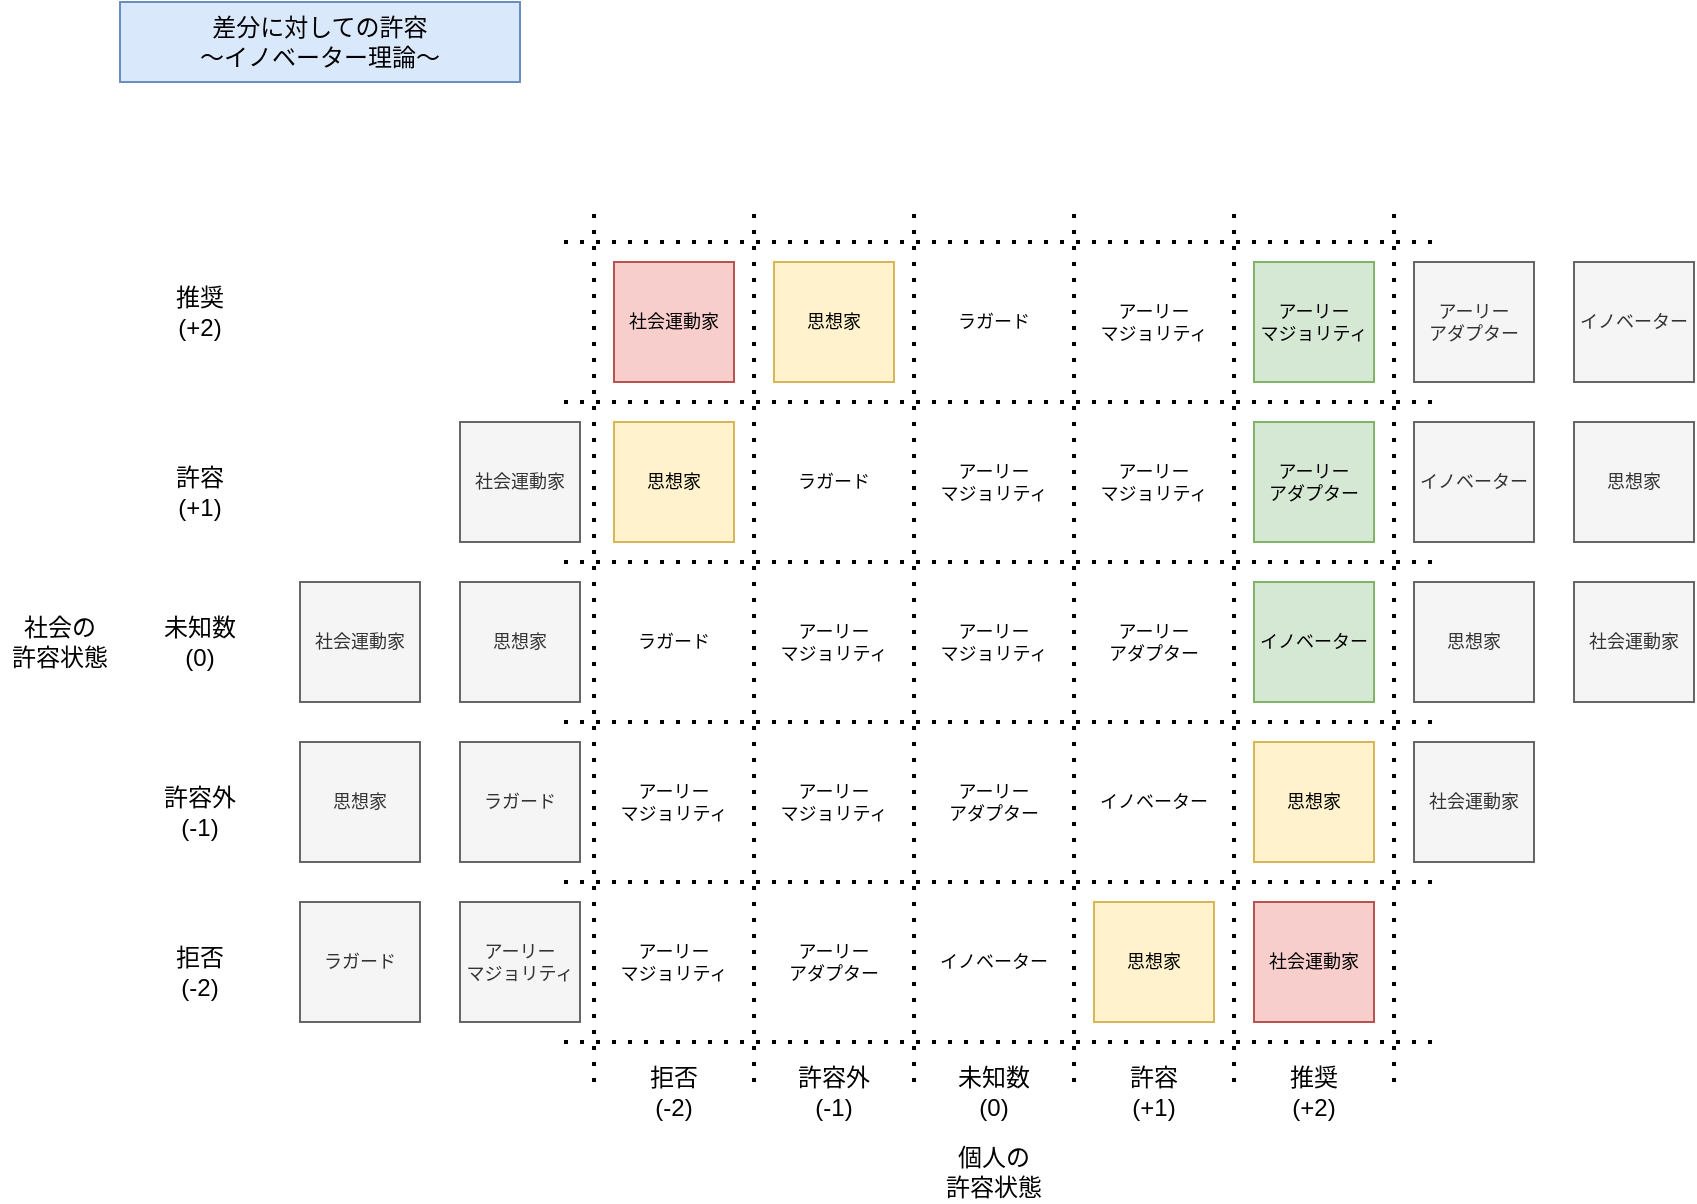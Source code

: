 <mxfile version="27.1.4">
  <diagram name="ページ1" id="kL-LR7i6_pVcXipzNAIo">
    <mxGraphModel dx="1182" dy="1026" grid="1" gridSize="10" guides="1" tooltips="1" connect="1" arrows="1" fold="1" page="1" pageScale="1" pageWidth="1169" pageHeight="827" math="0" shadow="0">
      <root>
        <mxCell id="0" />
        <mxCell id="1" parent="0" />
        <mxCell id="QQLQETNSgTJX-q5ma2Hl-1" value="差分に対しての許容&lt;div&gt;～イノベーター理論～&lt;/div&gt;" style="text;html=1;align=center;verticalAlign=middle;whiteSpace=wrap;rounded=0;fillColor=#dae8fc;strokeColor=#6c8ebf;" vertex="1" parent="1">
          <mxGeometry x="80" y="40" width="200" height="40" as="geometry" />
        </mxCell>
        <mxCell id="QQLQETNSgTJX-q5ma2Hl-2" value="" style="endArrow=none;dashed=1;html=1;dashPattern=1 3;strokeWidth=2;rounded=0;" edge="1" parent="1">
          <mxGeometry width="50" height="50" relative="1" as="geometry">
            <mxPoint x="302" y="400" as="sourcePoint" />
            <mxPoint x="742" y="400" as="targetPoint" />
          </mxGeometry>
        </mxCell>
        <mxCell id="QQLQETNSgTJX-q5ma2Hl-3" value="イノベーター" style="text;html=1;align=center;verticalAlign=middle;whiteSpace=wrap;rounded=0;fontSize=9;fillColor=#d5e8d4;strokeColor=#82b366;" vertex="1" parent="1">
          <mxGeometry x="647" y="330" width="60" height="60" as="geometry" />
        </mxCell>
        <mxCell id="QQLQETNSgTJX-q5ma2Hl-4" value="" style="endArrow=none;dashed=1;html=1;dashPattern=1 3;strokeWidth=2;rounded=0;" edge="1" parent="1">
          <mxGeometry width="50" height="50" relative="1" as="geometry">
            <mxPoint x="477" y="580" as="sourcePoint" />
            <mxPoint x="477" y="140" as="targetPoint" />
          </mxGeometry>
        </mxCell>
        <mxCell id="QQLQETNSgTJX-q5ma2Hl-5" value="" style="endArrow=none;dashed=1;html=1;dashPattern=1 3;strokeWidth=2;rounded=0;" edge="1" parent="1">
          <mxGeometry width="50" height="50" relative="1" as="geometry">
            <mxPoint x="302" y="320" as="sourcePoint" />
            <mxPoint x="742" y="320" as="targetPoint" />
          </mxGeometry>
        </mxCell>
        <mxCell id="QQLQETNSgTJX-q5ma2Hl-6" value="" style="endArrow=none;dashed=1;html=1;dashPattern=1 3;strokeWidth=2;rounded=0;" edge="1" parent="1">
          <mxGeometry width="50" height="50" relative="1" as="geometry">
            <mxPoint x="302" y="240" as="sourcePoint" />
            <mxPoint x="742" y="240" as="targetPoint" />
          </mxGeometry>
        </mxCell>
        <mxCell id="QQLQETNSgTJX-q5ma2Hl-7" value="" style="endArrow=none;dashed=1;html=1;dashPattern=1 3;strokeWidth=2;rounded=0;" edge="1" parent="1">
          <mxGeometry width="50" height="50" relative="1" as="geometry">
            <mxPoint x="302" y="160" as="sourcePoint" />
            <mxPoint x="742" y="160" as="targetPoint" />
          </mxGeometry>
        </mxCell>
        <mxCell id="QQLQETNSgTJX-q5ma2Hl-8" value="" style="endArrow=none;dashed=1;html=1;dashPattern=1 3;strokeWidth=2;rounded=0;" edge="1" parent="1">
          <mxGeometry width="50" height="50" relative="1" as="geometry">
            <mxPoint x="302" y="480" as="sourcePoint" />
            <mxPoint x="742" y="480" as="targetPoint" />
          </mxGeometry>
        </mxCell>
        <mxCell id="QQLQETNSgTJX-q5ma2Hl-9" value="" style="endArrow=none;dashed=1;html=1;dashPattern=1 3;strokeWidth=2;rounded=0;" edge="1" parent="1">
          <mxGeometry width="50" height="50" relative="1" as="geometry">
            <mxPoint x="302" y="560" as="sourcePoint" />
            <mxPoint x="742" y="560" as="targetPoint" />
          </mxGeometry>
        </mxCell>
        <mxCell id="QQLQETNSgTJX-q5ma2Hl-11" value="" style="endArrow=none;dashed=1;html=1;dashPattern=1 3;strokeWidth=2;rounded=0;" edge="1" parent="1">
          <mxGeometry width="50" height="50" relative="1" as="geometry">
            <mxPoint x="397" y="580" as="sourcePoint" />
            <mxPoint x="397" y="140" as="targetPoint" />
          </mxGeometry>
        </mxCell>
        <mxCell id="QQLQETNSgTJX-q5ma2Hl-12" value="" style="endArrow=none;dashed=1;html=1;dashPattern=1 3;strokeWidth=2;rounded=0;" edge="1" parent="1">
          <mxGeometry width="50" height="50" relative="1" as="geometry">
            <mxPoint x="317" y="580" as="sourcePoint" />
            <mxPoint x="317" y="140" as="targetPoint" />
          </mxGeometry>
        </mxCell>
        <mxCell id="QQLQETNSgTJX-q5ma2Hl-13" value="" style="endArrow=none;dashed=1;html=1;dashPattern=1 3;strokeWidth=2;rounded=0;" edge="1" parent="1">
          <mxGeometry width="50" height="50" relative="1" as="geometry">
            <mxPoint x="557" y="580" as="sourcePoint" />
            <mxPoint x="557" y="140" as="targetPoint" />
          </mxGeometry>
        </mxCell>
        <mxCell id="QQLQETNSgTJX-q5ma2Hl-14" value="" style="endArrow=none;dashed=1;html=1;dashPattern=1 3;strokeWidth=2;rounded=0;" edge="1" parent="1">
          <mxGeometry width="50" height="50" relative="1" as="geometry">
            <mxPoint x="637" y="580" as="sourcePoint" />
            <mxPoint x="637" y="140" as="targetPoint" />
          </mxGeometry>
        </mxCell>
        <mxCell id="QQLQETNSgTJX-q5ma2Hl-15" value="" style="endArrow=none;dashed=1;html=1;dashPattern=1 3;strokeWidth=2;rounded=0;" edge="1" parent="1">
          <mxGeometry width="50" height="50" relative="1" as="geometry">
            <mxPoint x="717" y="580" as="sourcePoint" />
            <mxPoint x="717" y="140" as="targetPoint" />
          </mxGeometry>
        </mxCell>
        <mxCell id="QQLQETNSgTJX-q5ma2Hl-16" value="社会の&lt;div&gt;許容状態&lt;/div&gt;" style="text;html=1;align=center;verticalAlign=middle;whiteSpace=wrap;rounded=0;" vertex="1" parent="1">
          <mxGeometry x="20" y="345" width="60" height="30" as="geometry" />
        </mxCell>
        <mxCell id="QQLQETNSgTJX-q5ma2Hl-17" value="個人の&lt;div&gt;許容状態&lt;/div&gt;" style="text;html=1;align=center;verticalAlign=middle;whiteSpace=wrap;rounded=0;" vertex="1" parent="1">
          <mxGeometry x="487" y="610" width="60" height="30" as="geometry" />
        </mxCell>
        <mxCell id="QQLQETNSgTJX-q5ma2Hl-18" value="推奨&lt;div&gt;(+2)&lt;/div&gt;" style="text;html=1;align=center;verticalAlign=middle;whiteSpace=wrap;rounded=0;" vertex="1" parent="1">
          <mxGeometry x="647" y="570" width="60" height="30" as="geometry" />
        </mxCell>
        <mxCell id="QQLQETNSgTJX-q5ma2Hl-19" value="許容&lt;div&gt;(+1)&lt;/div&gt;" style="text;html=1;align=center;verticalAlign=middle;whiteSpace=wrap;rounded=0;" vertex="1" parent="1">
          <mxGeometry x="567" y="570" width="60" height="30" as="geometry" />
        </mxCell>
        <mxCell id="QQLQETNSgTJX-q5ma2Hl-20" value="未知数&lt;div&gt;(0)&lt;/div&gt;" style="text;html=1;align=center;verticalAlign=middle;whiteSpace=wrap;rounded=0;" vertex="1" parent="1">
          <mxGeometry x="487" y="570" width="60" height="30" as="geometry" />
        </mxCell>
        <mxCell id="QQLQETNSgTJX-q5ma2Hl-21" value="許容外&lt;div&gt;(-1)&lt;/div&gt;" style="text;html=1;align=center;verticalAlign=middle;whiteSpace=wrap;rounded=0;" vertex="1" parent="1">
          <mxGeometry x="407" y="570" width="60" height="30" as="geometry" />
        </mxCell>
        <mxCell id="QQLQETNSgTJX-q5ma2Hl-22" value="拒否&lt;div&gt;(-2)&lt;/div&gt;" style="text;html=1;align=center;verticalAlign=middle;whiteSpace=wrap;rounded=0;" vertex="1" parent="1">
          <mxGeometry x="327" y="570" width="60" height="30" as="geometry" />
        </mxCell>
        <mxCell id="QQLQETNSgTJX-q5ma2Hl-23" value="アーリー&lt;div&gt;アダプター&lt;/div&gt;" style="text;html=1;align=center;verticalAlign=middle;whiteSpace=wrap;rounded=0;fontSize=9;" vertex="1" parent="1">
          <mxGeometry x="567" y="330" width="60" height="60" as="geometry" />
        </mxCell>
        <mxCell id="QQLQETNSgTJX-q5ma2Hl-24" value="アーリー&lt;br&gt;&lt;div&gt;マジョリティ&lt;/div&gt;" style="text;html=1;align=center;verticalAlign=middle;whiteSpace=wrap;rounded=0;fontSize=9;" vertex="1" parent="1">
          <mxGeometry x="487" y="330" width="60" height="60" as="geometry" />
        </mxCell>
        <mxCell id="QQLQETNSgTJX-q5ma2Hl-25" value="アーリー&lt;br&gt;&lt;div&gt;マジョリティ&lt;/div&gt;" style="text;html=1;align=center;verticalAlign=middle;whiteSpace=wrap;rounded=0;fontSize=9;" vertex="1" parent="1">
          <mxGeometry x="407" y="330" width="60" height="60" as="geometry" />
        </mxCell>
        <mxCell id="QQLQETNSgTJX-q5ma2Hl-26" value="拒否&lt;div&gt;(-2)&lt;/div&gt;" style="text;html=1;align=center;verticalAlign=middle;whiteSpace=wrap;rounded=0;" vertex="1" parent="1">
          <mxGeometry x="90" y="510" width="60" height="30" as="geometry" />
        </mxCell>
        <mxCell id="QQLQETNSgTJX-q5ma2Hl-27" value="許容外&lt;div&gt;(-1)&lt;/div&gt;" style="text;html=1;align=center;verticalAlign=middle;whiteSpace=wrap;rounded=0;" vertex="1" parent="1">
          <mxGeometry x="90" y="430" width="60" height="30" as="geometry" />
        </mxCell>
        <mxCell id="QQLQETNSgTJX-q5ma2Hl-28" value="未知数&lt;div&gt;(0)&lt;/div&gt;" style="text;html=1;align=center;verticalAlign=middle;whiteSpace=wrap;rounded=0;" vertex="1" parent="1">
          <mxGeometry x="90" y="345" width="60" height="30" as="geometry" />
        </mxCell>
        <mxCell id="QQLQETNSgTJX-q5ma2Hl-29" value="許容&lt;div&gt;(+1)&lt;/div&gt;" style="text;html=1;align=center;verticalAlign=middle;whiteSpace=wrap;rounded=0;" vertex="1" parent="1">
          <mxGeometry x="90" y="270" width="60" height="30" as="geometry" />
        </mxCell>
        <mxCell id="QQLQETNSgTJX-q5ma2Hl-30" value="推奨&lt;div&gt;(+2)&lt;/div&gt;" style="text;html=1;align=center;verticalAlign=middle;whiteSpace=wrap;rounded=0;" vertex="1" parent="1">
          <mxGeometry x="90" y="180" width="60" height="30" as="geometry" />
        </mxCell>
        <mxCell id="QQLQETNSgTJX-q5ma2Hl-31" value="ラガード" style="text;html=1;align=center;verticalAlign=middle;whiteSpace=wrap;rounded=0;fontSize=9;" vertex="1" parent="1">
          <mxGeometry x="327" y="330" width="60" height="60" as="geometry" />
        </mxCell>
        <mxCell id="QQLQETNSgTJX-q5ma2Hl-32" value="アーリー&lt;div&gt;アダプター&lt;/div&gt;" style="text;html=1;align=center;verticalAlign=middle;whiteSpace=wrap;rounded=0;fontSize=9;fillColor=#d5e8d4;strokeColor=#82b366;" vertex="1" parent="1">
          <mxGeometry x="647" y="250" width="60" height="60" as="geometry" />
        </mxCell>
        <mxCell id="QQLQETNSgTJX-q5ma2Hl-33" value="アーリー&lt;br&gt;&lt;div&gt;マジョリティ&lt;/div&gt;" style="text;html=1;align=center;verticalAlign=middle;whiteSpace=wrap;rounded=0;fontSize=9;" vertex="1" parent="1">
          <mxGeometry x="567" y="250" width="60" height="60" as="geometry" />
        </mxCell>
        <mxCell id="QQLQETNSgTJX-q5ma2Hl-34" value="アーリー&lt;br&gt;&lt;div&gt;マジョリティ&lt;/div&gt;" style="text;html=1;align=center;verticalAlign=middle;whiteSpace=wrap;rounded=0;fontSize=9;" vertex="1" parent="1">
          <mxGeometry x="487" y="250" width="60" height="60" as="geometry" />
        </mxCell>
        <mxCell id="QQLQETNSgTJX-q5ma2Hl-35" value="ラガード" style="text;html=1;align=center;verticalAlign=middle;whiteSpace=wrap;rounded=0;fontSize=9;" vertex="1" parent="1">
          <mxGeometry x="407" y="250" width="60" height="60" as="geometry" />
        </mxCell>
        <mxCell id="QQLQETNSgTJX-q5ma2Hl-36" value="イノベーター" style="text;html=1;align=center;verticalAlign=middle;whiteSpace=wrap;rounded=0;fontSize=9;fillColor=#f5f5f5;fontColor=#333333;strokeColor=#666666;" vertex="1" parent="1">
          <mxGeometry x="807" y="170" width="60" height="60" as="geometry" />
        </mxCell>
        <mxCell id="QQLQETNSgTJX-q5ma2Hl-37" value="思想家" style="text;html=1;align=center;verticalAlign=middle;whiteSpace=wrap;rounded=0;fontSize=9;fillColor=#fff2cc;strokeColor=#d6b656;" vertex="1" parent="1">
          <mxGeometry x="327" y="250" width="60" height="60" as="geometry" />
        </mxCell>
        <mxCell id="QQLQETNSgTJX-q5ma2Hl-38" value="思想家" style="text;html=1;align=center;verticalAlign=middle;whiteSpace=wrap;rounded=0;fontSize=9;fillColor=#fff2cc;strokeColor=#d6b656;" vertex="1" parent="1">
          <mxGeometry x="407" y="170" width="60" height="60" as="geometry" />
        </mxCell>
        <mxCell id="QQLQETNSgTJX-q5ma2Hl-39" value="アーリー&lt;br&gt;&lt;div&gt;マジョリティ&lt;/div&gt;" style="text;html=1;align=center;verticalAlign=middle;whiteSpace=wrap;rounded=0;fontSize=9;fillColor=#d5e8d4;strokeColor=#82b366;" vertex="1" parent="1">
          <mxGeometry x="647" y="170" width="60" height="60" as="geometry" />
        </mxCell>
        <mxCell id="QQLQETNSgTJX-q5ma2Hl-40" value="アーリー&lt;br&gt;&lt;div&gt;マジョリティ&lt;/div&gt;" style="text;html=1;align=center;verticalAlign=middle;whiteSpace=wrap;rounded=0;fontSize=9;" vertex="1" parent="1">
          <mxGeometry x="567" y="170" width="60" height="60" as="geometry" />
        </mxCell>
        <mxCell id="QQLQETNSgTJX-q5ma2Hl-41" value="ラガード" style="text;html=1;align=center;verticalAlign=middle;whiteSpace=wrap;rounded=0;fontSize=9;" vertex="1" parent="1">
          <mxGeometry x="487" y="170" width="60" height="60" as="geometry" />
        </mxCell>
        <mxCell id="QQLQETNSgTJX-q5ma2Hl-42" value="アーリー&lt;div&gt;アダプター&lt;/div&gt;" style="text;html=1;align=center;verticalAlign=middle;whiteSpace=wrap;rounded=0;fontSize=9;fillColor=#f5f5f5;fontColor=#333333;strokeColor=#666666;" vertex="1" parent="1">
          <mxGeometry x="727" y="170" width="60" height="60" as="geometry" />
        </mxCell>
        <mxCell id="QQLQETNSgTJX-q5ma2Hl-45" value="社会運動家" style="text;html=1;align=center;verticalAlign=middle;whiteSpace=wrap;rounded=0;fontSize=9;fillColor=#f8cecc;strokeColor=#b85450;" vertex="1" parent="1">
          <mxGeometry x="327" y="170" width="60" height="60" as="geometry" />
        </mxCell>
        <mxCell id="QQLQETNSgTJX-q5ma2Hl-46" value="イノベーター" style="text;html=1;align=center;verticalAlign=middle;whiteSpace=wrap;rounded=0;fontSize=9;" vertex="1" parent="1">
          <mxGeometry x="567" y="410" width="60" height="60" as="geometry" />
        </mxCell>
        <mxCell id="QQLQETNSgTJX-q5ma2Hl-47" value="アーリー&lt;div&gt;アダプター&lt;/div&gt;" style="text;html=1;align=center;verticalAlign=middle;whiteSpace=wrap;rounded=0;fontSize=9;" vertex="1" parent="1">
          <mxGeometry x="487" y="410" width="60" height="60" as="geometry" />
        </mxCell>
        <mxCell id="QQLQETNSgTJX-q5ma2Hl-48" value="アーリー&lt;br&gt;&lt;div&gt;マジョリティ&lt;/div&gt;" style="text;html=1;align=center;verticalAlign=middle;whiteSpace=wrap;rounded=0;fontSize=9;" vertex="1" parent="1">
          <mxGeometry x="407" y="410" width="60" height="60" as="geometry" />
        </mxCell>
        <mxCell id="QQLQETNSgTJX-q5ma2Hl-49" value="アーリー&lt;br&gt;&lt;div&gt;マジョリティ&lt;/div&gt;" style="text;html=1;align=center;verticalAlign=middle;whiteSpace=wrap;rounded=0;fontSize=9;" vertex="1" parent="1">
          <mxGeometry x="327" y="410" width="60" height="60" as="geometry" />
        </mxCell>
        <mxCell id="QQLQETNSgTJX-q5ma2Hl-50" value="思想家" style="text;html=1;align=center;verticalAlign=middle;whiteSpace=wrap;rounded=0;fontSize=9;fillColor=#fff2cc;strokeColor=#d6b656;" vertex="1" parent="1">
          <mxGeometry x="647" y="410" width="60" height="60" as="geometry" />
        </mxCell>
        <mxCell id="QQLQETNSgTJX-q5ma2Hl-51" value="思想家" style="text;html=1;align=center;verticalAlign=middle;whiteSpace=wrap;rounded=0;fontSize=9;fillColor=#fff2cc;strokeColor=#d6b656;" vertex="1" parent="1">
          <mxGeometry x="567" y="490" width="60" height="60" as="geometry" />
        </mxCell>
        <mxCell id="QQLQETNSgTJX-q5ma2Hl-52" value="社会運動家" style="text;html=1;align=center;verticalAlign=middle;whiteSpace=wrap;rounded=0;fontSize=9;fillColor=#f8cecc;strokeColor=#b85450;" vertex="1" parent="1">
          <mxGeometry x="647" y="490" width="60" height="60" as="geometry" />
        </mxCell>
        <mxCell id="QQLQETNSgTJX-q5ma2Hl-53" value="思想家" style="text;html=1;align=center;verticalAlign=middle;whiteSpace=wrap;rounded=0;fontSize=9;fillColor=#f5f5f5;strokeColor=#666666;fontColor=#333333;" vertex="1" parent="1">
          <mxGeometry x="727" y="330" width="60" height="60" as="geometry" />
        </mxCell>
        <mxCell id="QQLQETNSgTJX-q5ma2Hl-54" value="社会運動家" style="text;html=1;align=center;verticalAlign=middle;whiteSpace=wrap;rounded=0;fontSize=9;fillColor=#f5f5f5;strokeColor=#666666;fontColor=#333333;" vertex="1" parent="1">
          <mxGeometry x="727" y="410" width="60" height="60" as="geometry" />
        </mxCell>
        <mxCell id="QQLQETNSgTJX-q5ma2Hl-55" value="社会運動家" style="text;html=1;align=center;verticalAlign=middle;whiteSpace=wrap;rounded=0;fontSize=9;fillColor=#f5f5f5;strokeColor=#666666;fontColor=#333333;" vertex="1" parent="1">
          <mxGeometry x="807" y="330" width="60" height="60" as="geometry" />
        </mxCell>
        <mxCell id="QQLQETNSgTJX-q5ma2Hl-56" value="イノベーター" style="text;html=1;align=center;verticalAlign=middle;whiteSpace=wrap;rounded=0;fontSize=9;fillColor=#f5f5f5;fontColor=#333333;strokeColor=#666666;" vertex="1" parent="1">
          <mxGeometry x="727" y="250" width="60" height="60" as="geometry" />
        </mxCell>
        <mxCell id="QQLQETNSgTJX-q5ma2Hl-57" value="思想家" style="text;html=1;align=center;verticalAlign=middle;whiteSpace=wrap;rounded=0;fontSize=9;fillColor=#f5f5f5;strokeColor=#666666;fontColor=#333333;" vertex="1" parent="1">
          <mxGeometry x="807" y="250" width="60" height="60" as="geometry" />
        </mxCell>
        <mxCell id="QQLQETNSgTJX-q5ma2Hl-58" value="イノベーター" style="text;html=1;align=center;verticalAlign=middle;whiteSpace=wrap;rounded=0;fontSize=9;" vertex="1" parent="1">
          <mxGeometry x="487" y="490" width="60" height="60" as="geometry" />
        </mxCell>
        <mxCell id="QQLQETNSgTJX-q5ma2Hl-59" value="アーリー&lt;div&gt;アダプター&lt;/div&gt;" style="text;html=1;align=center;verticalAlign=middle;whiteSpace=wrap;rounded=0;fontSize=9;" vertex="1" parent="1">
          <mxGeometry x="407" y="490" width="60" height="60" as="geometry" />
        </mxCell>
        <mxCell id="QQLQETNSgTJX-q5ma2Hl-60" value="アーリー&lt;br&gt;&lt;div&gt;マジョリティ&lt;/div&gt;" style="text;html=1;align=center;verticalAlign=middle;whiteSpace=wrap;rounded=0;fontSize=9;" vertex="1" parent="1">
          <mxGeometry x="327" y="490" width="60" height="60" as="geometry" />
        </mxCell>
        <mxCell id="QQLQETNSgTJX-q5ma2Hl-61" value="思想家" style="text;html=1;align=center;verticalAlign=middle;whiteSpace=wrap;rounded=0;fontSize=9;fillColor=#f5f5f5;strokeColor=#666666;fontColor=#333333;" vertex="1" parent="1">
          <mxGeometry x="250" y="330" width="60" height="60" as="geometry" />
        </mxCell>
        <mxCell id="QQLQETNSgTJX-q5ma2Hl-62" value="社会運動家" style="text;html=1;align=center;verticalAlign=middle;whiteSpace=wrap;rounded=0;fontSize=9;fillColor=#f5f5f5;strokeColor=#666666;fontColor=#333333;" vertex="1" parent="1">
          <mxGeometry x="170" y="330" width="60" height="60" as="geometry" />
        </mxCell>
        <mxCell id="QQLQETNSgTJX-q5ma2Hl-63" value="社会運動家" style="text;html=1;align=center;verticalAlign=middle;whiteSpace=wrap;rounded=0;fontSize=9;fillColor=#f5f5f5;strokeColor=#666666;fontColor=#333333;" vertex="1" parent="1">
          <mxGeometry x="250" y="250" width="60" height="60" as="geometry" />
        </mxCell>
        <mxCell id="QQLQETNSgTJX-q5ma2Hl-64" value="ラガード" style="text;html=1;align=center;verticalAlign=middle;whiteSpace=wrap;rounded=0;fontSize=9;fillColor=#f5f5f5;fontColor=#333333;strokeColor=#666666;" vertex="1" parent="1">
          <mxGeometry x="250" y="410" width="60" height="60" as="geometry" />
        </mxCell>
        <mxCell id="QQLQETNSgTJX-q5ma2Hl-65" value="ラガード" style="text;html=1;align=center;verticalAlign=middle;whiteSpace=wrap;rounded=0;fontSize=9;fillColor=#f5f5f5;fontColor=#333333;strokeColor=#666666;" vertex="1" parent="1">
          <mxGeometry x="170" y="490" width="60" height="60" as="geometry" />
        </mxCell>
        <mxCell id="QQLQETNSgTJX-q5ma2Hl-66" value="アーリー&lt;br&gt;&lt;div&gt;マジョリティ&lt;/div&gt;" style="text;html=1;align=center;verticalAlign=middle;whiteSpace=wrap;rounded=0;fontSize=9;fillColor=#f5f5f5;fontColor=#333333;strokeColor=#666666;" vertex="1" parent="1">
          <mxGeometry x="250" y="490" width="60" height="60" as="geometry" />
        </mxCell>
        <mxCell id="QQLQETNSgTJX-q5ma2Hl-67" value="思想家" style="text;html=1;align=center;verticalAlign=middle;whiteSpace=wrap;rounded=0;fontSize=9;fillColor=#f5f5f5;strokeColor=#666666;fontColor=#333333;" vertex="1" parent="1">
          <mxGeometry x="170" y="410" width="60" height="60" as="geometry" />
        </mxCell>
      </root>
    </mxGraphModel>
  </diagram>
</mxfile>
